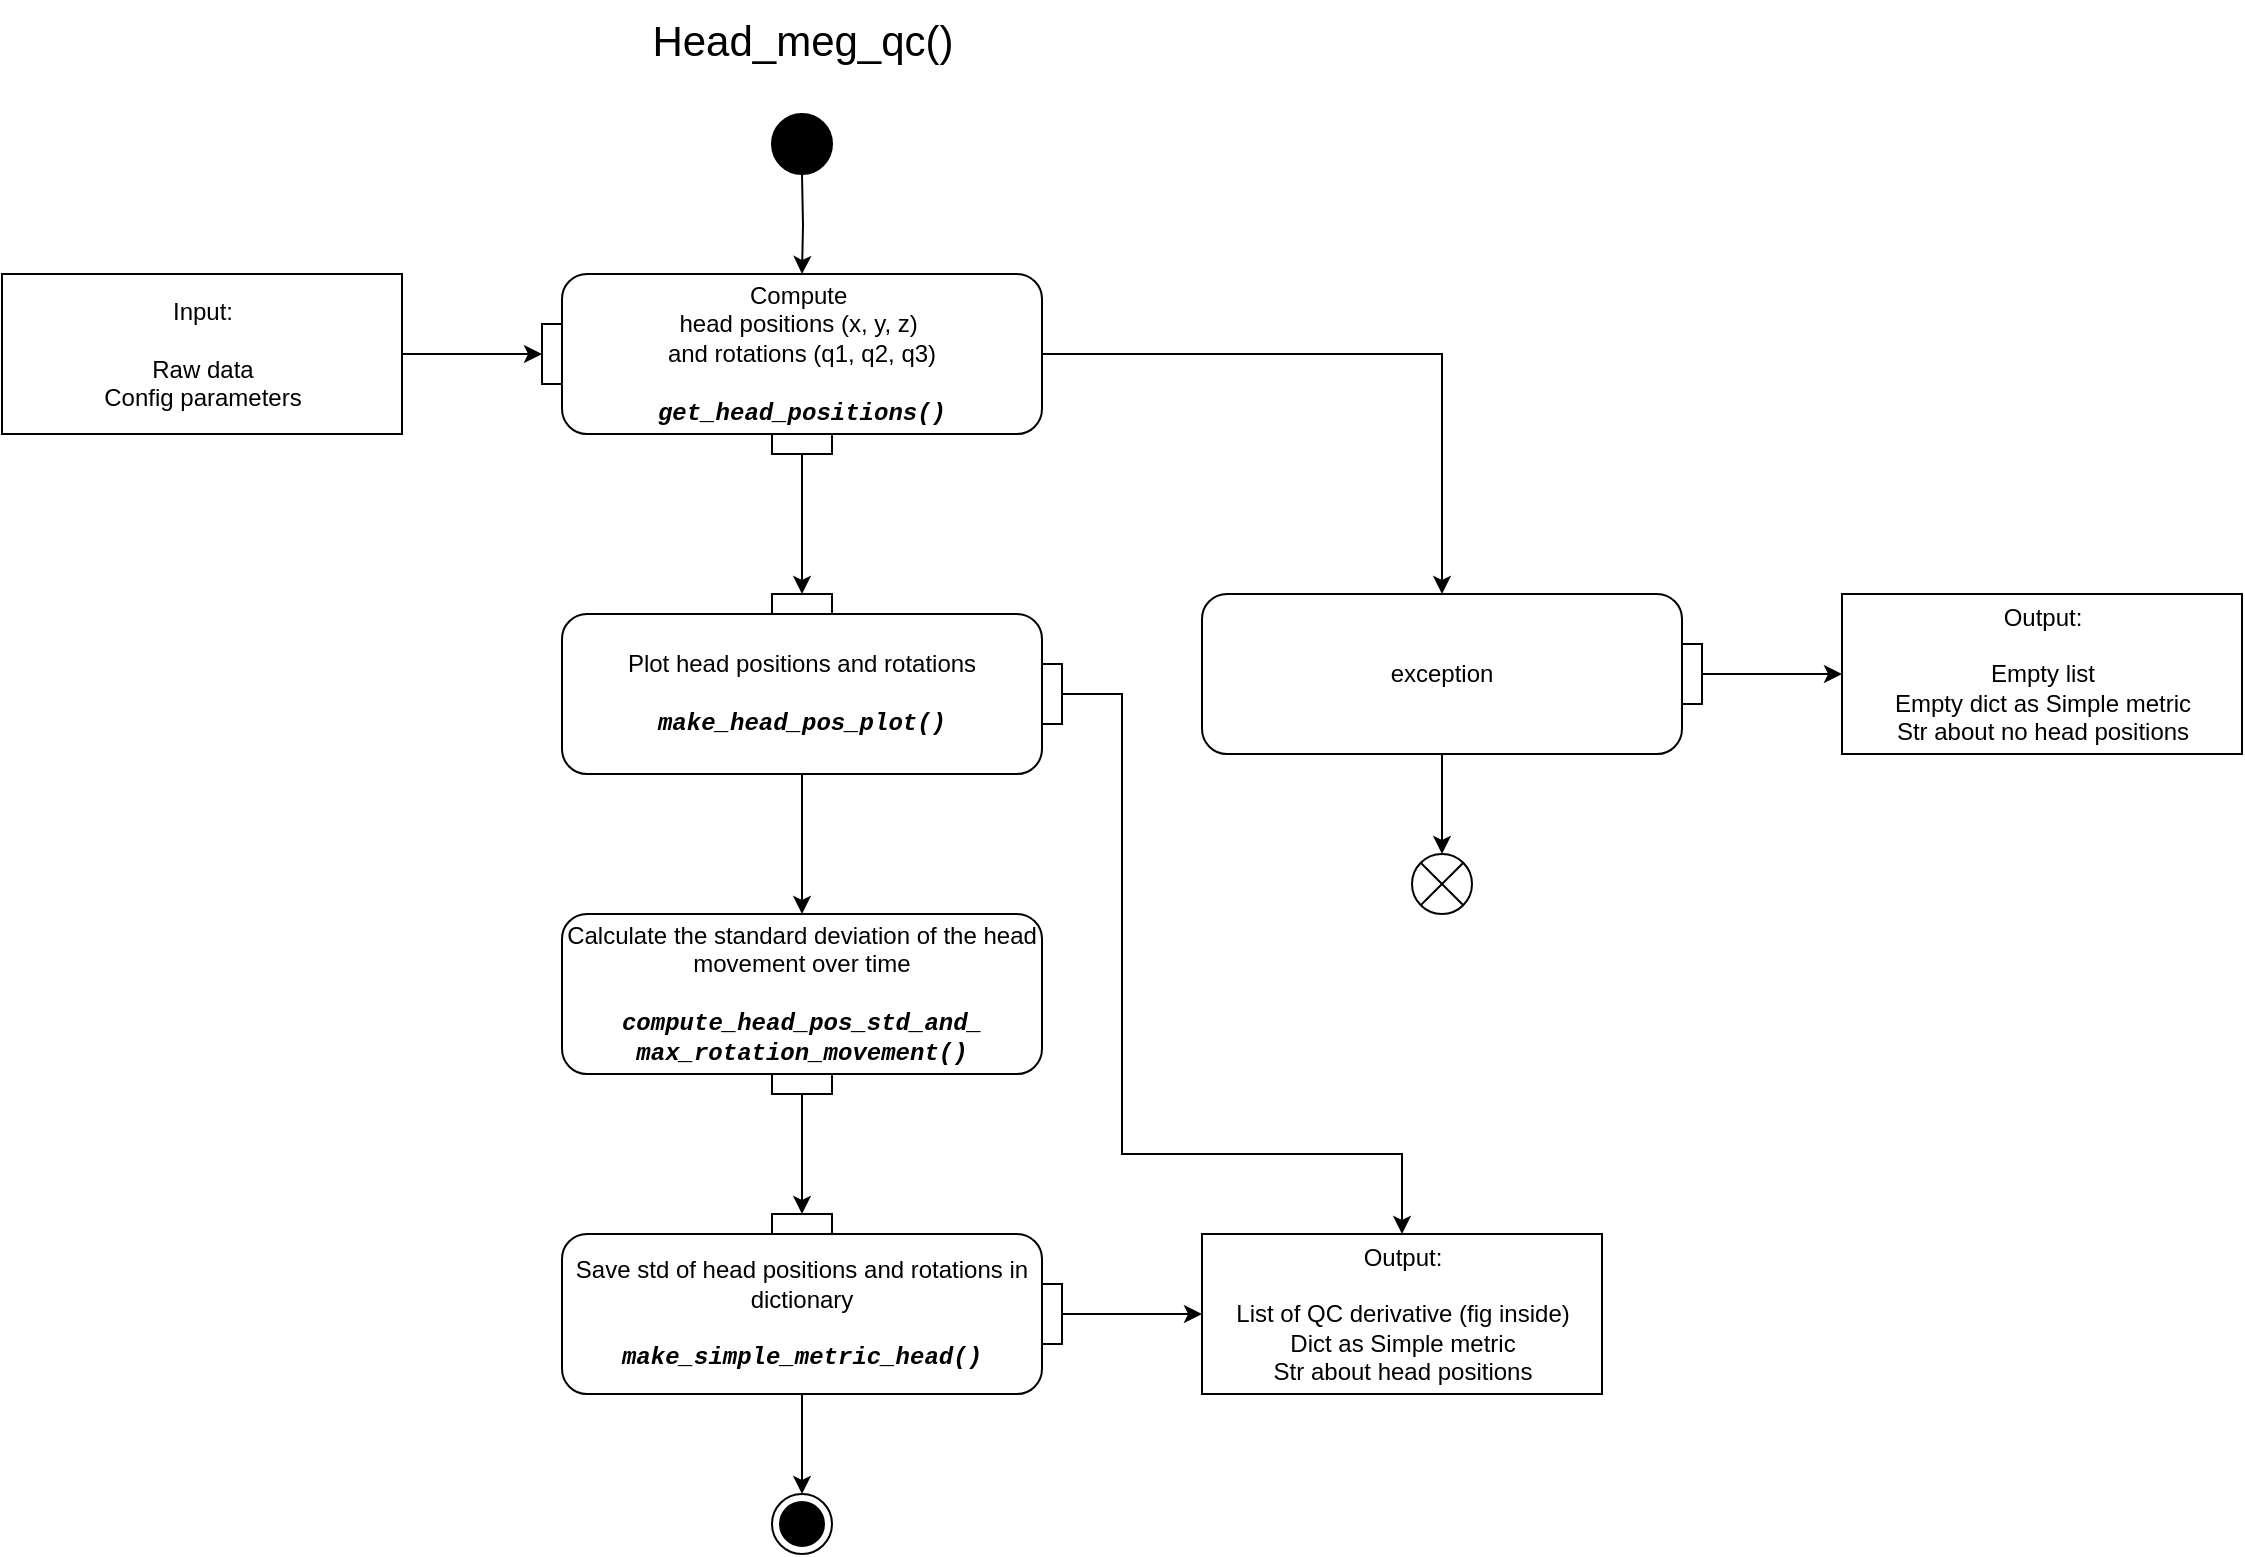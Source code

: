 <mxfile version="21.6.8" type="device">
  <diagram name="Page-1" id="cNk8rawfNz_4RUY2DilG">
    <mxGraphModel dx="954" dy="1074" grid="1" gridSize="10" guides="1" tooltips="1" connect="1" arrows="1" fold="1" page="0" pageScale="1" pageWidth="1169" pageHeight="827" math="0" shadow="0">
      <root>
        <mxCell id="0" />
        <mxCell id="1" parent="0" />
        <mxCell id="WeTih67nczexHxwz61cG-80" value="Output:&lt;br&gt;&lt;br&gt;List of QC derivative (fig inside)&lt;br&gt;Dict as Simple metric&lt;br&gt;Str about head positions" style="html=1;dashed=0;fontFamily=Helvetica;fontSize=12;fontColor=rgb(0, 0, 0);align=center;strokeColor=rgb(0, 0, 0);fillColor=rgb(255, 255, 255);" parent="1" vertex="1">
          <mxGeometry x="640" y="600" width="200" height="80" as="geometry" />
        </mxCell>
        <mxCell id="i3P34daP5RMbJGs39lf5-1" value="Input:&lt;br&gt;&lt;br&gt;Raw data&lt;br&gt;Config parameters" style="html=1;" parent="1" vertex="1">
          <mxGeometry x="40" y="120" width="200" height="80" as="geometry" />
        </mxCell>
        <mxCell id="i3P34daP5RMbJGs39lf5-105" value="" style="edgeStyle=orthogonalEdgeStyle;rounded=0;orthogonalLoop=1;jettySize=auto;html=1;fontFamily=Courier New;fontSize=12;" parent="1" source="i3P34daP5RMbJGs39lf5-99" target="i3P34daP5RMbJGs39lf5-104" edge="1">
          <mxGeometry relative="1" as="geometry" />
        </mxCell>
        <mxCell id="i3P34daP5RMbJGs39lf5-106" value="" style="edgeStyle=orthogonalEdgeStyle;rounded=0;orthogonalLoop=1;jettySize=auto;html=1;fontFamily=Courier New;fontSize=12;" parent="1" source="i3P34daP5RMbJGs39lf5-102" target="WeTih67nczexHxwz61cG-80" edge="1">
          <mxGeometry relative="1" as="geometry" />
        </mxCell>
        <mxCell id="i3P34daP5RMbJGs39lf5-107" value="" style="edgeStyle=orthogonalEdgeStyle;rounded=0;orthogonalLoop=1;jettySize=auto;html=1;fontFamily=Courier New;fontSize=12;" parent="1" source="i3P34daP5RMbJGs39lf5-101" edge="1">
          <mxGeometry relative="1" as="geometry">
            <mxPoint x="440" y="730" as="targetPoint" />
          </mxGeometry>
        </mxCell>
        <mxCell id="i3P34daP5RMbJGs39lf5-140" value="Output:&lt;br&gt;&lt;br&gt;Empty list&lt;br&gt;Empty dict as Simple metric&lt;br&gt;Str about no head positions" style="html=1;dashed=0;fontFamily=Helvetica;fontSize=12;fontColor=rgb(0, 0, 0);align=center;strokeColor=rgb(0, 0, 0);fillColor=rgb(255, 255, 255);" parent="1" vertex="1">
          <mxGeometry x="960" y="280" width="200" height="80" as="geometry" />
        </mxCell>
        <mxCell id="i3P34daP5RMbJGs39lf5-142" value="" style="shape=sumEllipse;perimeter=ellipsePerimeter;whiteSpace=wrap;html=1;backgroundOutline=1;fontFamily=Courier New;fontSize=12;" parent="1" vertex="1">
          <mxGeometry x="745" y="410" width="30" height="30" as="geometry" />
        </mxCell>
        <mxCell id="i3P34daP5RMbJGs39lf5-132" value="" style="edgeStyle=orthogonalEdgeStyle;rounded=0;orthogonalLoop=1;jettySize=auto;html=1;fontFamily=Courier New;fontSize=12;" parent="1" target="i3P34daP5RMbJGs39lf5-128" edge="1">
          <mxGeometry relative="1" as="geometry">
            <mxPoint x="440" y="70" as="sourcePoint" />
          </mxGeometry>
        </mxCell>
        <mxCell id="i3P34daP5RMbJGs39lf5-145" style="edgeStyle=orthogonalEdgeStyle;rounded=0;orthogonalLoop=1;jettySize=auto;html=1;entryX=0.5;entryY=0;entryDx=0;entryDy=0;fontFamily=Courier New;fontSize=12;" parent="1" source="i3P34daP5RMbJGs39lf5-128" target="i3P34daP5RMbJGs39lf5-137" edge="1">
          <mxGeometry relative="1" as="geometry" />
        </mxCell>
        <mxCell id="i3P34daP5RMbJGs39lf5-146" value="" style="edgeStyle=orthogonalEdgeStyle;rounded=0;orthogonalLoop=1;jettySize=auto;html=1;fontFamily=Courier New;fontSize=12;" parent="1" source="i3P34daP5RMbJGs39lf5-138" target="i3P34daP5RMbJGs39lf5-140" edge="1">
          <mxGeometry relative="1" as="geometry" />
        </mxCell>
        <mxCell id="i3P34daP5RMbJGs39lf5-147" value="" style="edgeStyle=orthogonalEdgeStyle;rounded=0;orthogonalLoop=1;jettySize=auto;html=1;fontFamily=Courier New;fontSize=12;" parent="1" source="i3P34daP5RMbJGs39lf5-137" target="i3P34daP5RMbJGs39lf5-142" edge="1">
          <mxGeometry relative="1" as="geometry" />
        </mxCell>
        <mxCell id="i3P34daP5RMbJGs39lf5-134" value="" style="edgeStyle=orthogonalEdgeStyle;rounded=0;orthogonalLoop=1;jettySize=auto;html=1;fontFamily=Courier New;fontSize=12;" parent="1" source="i3P34daP5RMbJGs39lf5-1" target="i3P34daP5RMbJGs39lf5-131" edge="1">
          <mxGeometry relative="1" as="geometry" />
        </mxCell>
        <mxCell id="i3P34daP5RMbJGs39lf5-152" value="" style="group" parent="1" vertex="1" connectable="0">
          <mxGeometry x="310" y="120" width="250" height="90" as="geometry" />
        </mxCell>
        <mxCell id="i3P34daP5RMbJGs39lf5-128" value="&lt;div style=&quot;border-color: var(--border-color);&quot;&gt;Compute&amp;nbsp;&lt;/div&gt;&lt;div style=&quot;border-color: var(--border-color);&quot;&gt;head positions (x, y, z)&amp;nbsp;&lt;/div&gt;&lt;div style=&quot;border-color: var(--border-color);&quot;&gt;and rotations (q1, q2, q3)&lt;/div&gt;&lt;br style=&quot;border-color: var(--border-color);&quot;&gt;&lt;div style=&quot;border-color: var(--border-color);&quot;&gt;&lt;font style=&quot;border-color: var(--border-color);&quot; face=&quot;Courier New&quot;&gt;&lt;b style=&quot;border-color: var(--border-color);&quot;&gt;&lt;i style=&quot;border-color: var(--border-color);&quot;&gt;get_head_positions()&lt;/i&gt;&lt;/b&gt;&lt;/font&gt;&lt;/div&gt;" style="html=1;align=center;verticalAlign=middle;rounded=1;absoluteArcSize=1;arcSize=25;dashed=0;fontFamily=Helvetica;fontSize=12;whiteSpace=wrap;container=0;noLabel=0;imageAlign=center;" parent="i3P34daP5RMbJGs39lf5-152" vertex="1">
          <mxGeometry x="10" width="240" height="80" as="geometry" />
        </mxCell>
        <mxCell id="i3P34daP5RMbJGs39lf5-129" value="pinOut 2" style="fontStyle=0;labelPosition=center;verticalLabelPosition=bottom;align=center;verticalAlign=top;spacingLeft=2;fontFamily=Helvetica;fontSize=12;resizable=0;container=0;noLabel=1;" parent="i3P34daP5RMbJGs39lf5-152" vertex="1">
          <mxGeometry x="115" y="80" width="30" height="10" as="geometry" />
        </mxCell>
        <mxCell id="i3P34daP5RMbJGs39lf5-131" value="pinIn 2" style="fontStyle=0;labelPosition=left;verticalLabelPosition=middle;align=right;verticalAlign=middle;spacingLeft=2;fontFamily=Helvetica;fontSize=12;flipH=0;resizable=0;container=0;noLabel=1;" parent="i3P34daP5RMbJGs39lf5-152" vertex="1">
          <mxGeometry y="25" width="10" height="30" as="geometry" />
        </mxCell>
        <mxCell id="i3P34daP5RMbJGs39lf5-154" value="" style="group" parent="1" vertex="1" connectable="0">
          <mxGeometry x="640" y="280" width="250" height="80" as="geometry" />
        </mxCell>
        <mxCell id="i3P34daP5RMbJGs39lf5-137" value="exception" style="html=1;align=center;verticalAlign=middle;rounded=1;absoluteArcSize=1;arcSize=25;dashed=0;fontFamily=Helvetica;fontSize=12;whiteSpace=wrap;container=0;noLabel=0;imageAlign=center;" parent="i3P34daP5RMbJGs39lf5-154" vertex="1">
          <mxGeometry width="240" height="80" as="geometry" />
        </mxCell>
        <mxCell id="i3P34daP5RMbJGs39lf5-138" value="pinOut 1" style="fontStyle=0;labelPosition=right;verticalLabelPosition=middle;align=left;verticalAlign=middle;spacingLeft=2;fontFamily=Helvetica;fontSize=12;resizable=0;container=0;noLabel=1;" parent="i3P34daP5RMbJGs39lf5-154" vertex="1">
          <mxGeometry x="240" y="25" width="10" height="30" as="geometry" />
        </mxCell>
        <mxCell id="i3P34daP5RMbJGs39lf5-155" value="" style="group" parent="1" vertex="1" connectable="0">
          <mxGeometry x="320" y="440" width="240" height="90" as="geometry" />
        </mxCell>
        <mxCell id="i3P34daP5RMbJGs39lf5-98" value="&lt;div&gt;Calculate the standard deviation of the head movement over time&lt;/div&gt;&lt;br&gt;&lt;div&gt;&lt;font face=&quot;Courier New&quot;&gt;&lt;b&gt;&lt;i&gt;compute_head_pos_std_and_&lt;/i&gt;&lt;/b&gt;&lt;/font&gt;&lt;/div&gt;&lt;div&gt;&lt;b style=&quot;font-family: &amp;quot;Courier New&amp;quot;; background-color: initial;&quot;&gt;&lt;i&gt;max_rotation_movement()&lt;/i&gt;&lt;/b&gt;&lt;br&gt;&lt;/div&gt;" style="html=1;align=center;verticalAlign=middle;rounded=1;absoluteArcSize=1;arcSize=25;dashed=0;fontFamily=Helvetica;fontSize=12;whiteSpace=wrap;container=0;noLabel=0;imageAlign=center;" parent="i3P34daP5RMbJGs39lf5-155" vertex="1">
          <mxGeometry width="240" height="80" as="geometry" />
        </mxCell>
        <mxCell id="i3P34daP5RMbJGs39lf5-99" value="pinOut 2" style="fontStyle=0;labelPosition=center;verticalLabelPosition=bottom;align=center;verticalAlign=top;spacingLeft=2;fontFamily=Helvetica;fontSize=12;resizable=0;container=0;noLabel=1;" parent="i3P34daP5RMbJGs39lf5-155" vertex="1">
          <mxGeometry x="105" y="80" width="30" height="10" as="geometry" />
        </mxCell>
        <mxCell id="i3P34daP5RMbJGs39lf5-156" value="" style="group" parent="1" vertex="1" connectable="0">
          <mxGeometry x="320" y="590" width="250" height="90" as="geometry" />
        </mxCell>
        <mxCell id="i3P34daP5RMbJGs39lf5-101" value="&lt;div&gt;Save std of head positions and rotations in dictionary&lt;/div&gt;&lt;br&gt;&lt;font face=&quot;Courier New&quot;&gt;&lt;b&gt;&lt;i&gt;make_simple_metric_head()&lt;/i&gt;&lt;/b&gt;&lt;/font&gt;" style="html=1;align=center;verticalAlign=middle;rounded=1;absoluteArcSize=1;arcSize=25;dashed=0;fontFamily=Helvetica;fontSize=12;whiteSpace=wrap;container=0;noLabel=0;imageAlign=center;" parent="i3P34daP5RMbJGs39lf5-156" vertex="1">
          <mxGeometry y="10" width="240" height="80" as="geometry" />
        </mxCell>
        <mxCell id="i3P34daP5RMbJGs39lf5-102" value="pinOut 1" style="fontStyle=0;labelPosition=right;verticalLabelPosition=middle;align=left;verticalAlign=middle;spacingLeft=2;fontFamily=Helvetica;fontSize=12;resizable=0;container=0;noLabel=1;" parent="i3P34daP5RMbJGs39lf5-156" vertex="1">
          <mxGeometry x="240" y="35" width="10" height="30" as="geometry" />
        </mxCell>
        <mxCell id="i3P34daP5RMbJGs39lf5-104" value="pinIn 1" style="fontStyle=0;labelPosition=center;verticalLabelPosition=top;align=center;verticalAlign=bottom;spacingLeft=2;fontFamily=Helvetica;fontSize=12;resizable=0;container=0;noLabel=1;" parent="i3P34daP5RMbJGs39lf5-156" vertex="1">
          <mxGeometry x="105" width="30" height="10" as="geometry" />
        </mxCell>
        <mxCell id="_5bZpyrAPtBTRgoMevDu-9" value="" style="group;flipH=1;" parent="1" vertex="1" connectable="0">
          <mxGeometry x="320" y="280" width="250" height="90" as="geometry" />
        </mxCell>
        <mxCell id="_5bZpyrAPtBTRgoMevDu-10" value="&lt;div style=&quot;border-color: var(--border-color);&quot;&gt;Plot head positions and rotations&lt;/div&gt;&lt;br style=&quot;border-color: var(--border-color);&quot;&gt;&lt;font style=&quot;border-color: var(--border-color);&quot; face=&quot;Courier New&quot;&gt;&lt;b style=&quot;border-color: var(--border-color);&quot;&gt;&lt;i style=&quot;border-color: var(--border-color);&quot;&gt;make_head_pos_plot()&lt;/i&gt;&lt;/b&gt;&lt;/font&gt;" style="html=1;align=center;verticalAlign=middle;rounded=1;absoluteArcSize=1;arcSize=25;dashed=0;fontFamily=Helvetica;fontSize=12;whiteSpace=wrap;container=0;noLabel=0;imageAlign=center;" parent="_5bZpyrAPtBTRgoMevDu-9" vertex="1">
          <mxGeometry y="10" width="240" height="80" as="geometry" />
        </mxCell>
        <mxCell id="_5bZpyrAPtBTRgoMevDu-11" value="pinIn 2" style="fontStyle=0;labelPosition=left;verticalLabelPosition=middle;align=right;verticalAlign=middle;spacingLeft=2;fontFamily=Helvetica;fontSize=12;flipH=0;resizable=0;container=0;noLabel=1;" parent="_5bZpyrAPtBTRgoMevDu-9" vertex="1">
          <mxGeometry x="240" y="35" width="10" height="30" as="geometry" />
        </mxCell>
        <mxCell id="_5bZpyrAPtBTRgoMevDu-12" value="pinIn 1" style="fontStyle=0;labelPosition=center;verticalLabelPosition=top;align=center;verticalAlign=bottom;spacingLeft=2;fontFamily=Helvetica;fontSize=12;resizable=0;container=0;noLabel=1;" parent="_5bZpyrAPtBTRgoMevDu-9" vertex="1">
          <mxGeometry x="105" width="30" height="10" as="geometry" />
        </mxCell>
        <mxCell id="_5bZpyrAPtBTRgoMevDu-13" value="" style="edgeStyle=orthogonalEdgeStyle;rounded=0;orthogonalLoop=1;jettySize=auto;html=1;" parent="1" source="i3P34daP5RMbJGs39lf5-129" target="_5bZpyrAPtBTRgoMevDu-12" edge="1">
          <mxGeometry relative="1" as="geometry" />
        </mxCell>
        <mxCell id="_5bZpyrAPtBTRgoMevDu-14" value="" style="edgeStyle=orthogonalEdgeStyle;rounded=0;orthogonalLoop=1;jettySize=auto;html=1;" parent="1" source="_5bZpyrAPtBTRgoMevDu-10" target="i3P34daP5RMbJGs39lf5-98" edge="1">
          <mxGeometry relative="1" as="geometry" />
        </mxCell>
        <mxCell id="_5bZpyrAPtBTRgoMevDu-15" style="edgeStyle=orthogonalEdgeStyle;rounded=0;orthogonalLoop=1;jettySize=auto;html=1;entryX=0.5;entryY=0;entryDx=0;entryDy=0;" parent="1" source="_5bZpyrAPtBTRgoMevDu-11" target="WeTih67nczexHxwz61cG-80" edge="1">
          <mxGeometry relative="1" as="geometry">
            <Array as="points">
              <mxPoint x="600" y="330" />
              <mxPoint x="600" y="560" />
              <mxPoint x="740" y="560" />
            </Array>
          </mxGeometry>
        </mxCell>
        <mxCell id="n51BtK7npl0kcJrsYIU--1" value="" style="ellipse;fillColor=strokeColor;html=1;" parent="1" vertex="1">
          <mxGeometry x="425" y="40" width="30" height="30" as="geometry" />
        </mxCell>
        <mxCell id="n51BtK7npl0kcJrsYIU--2" value="" style="ellipse;html=1;shape=endState;fillColor=strokeColor;" parent="1" vertex="1">
          <mxGeometry x="425" y="730" width="30" height="30" as="geometry" />
        </mxCell>
        <mxCell id="QxfsE0I3gHKvccCSWuXa-1" value="&lt;font style=&quot;font-size: 21px;&quot;&gt;Head_meg_qc()&lt;/font&gt;" style="text;html=1;align=center;verticalAlign=middle;resizable=0;points=[];autosize=1;strokeColor=none;fillColor=none;" vertex="1" parent="1">
          <mxGeometry x="355" y="-17" width="170" height="40" as="geometry" />
        </mxCell>
      </root>
    </mxGraphModel>
  </diagram>
</mxfile>
